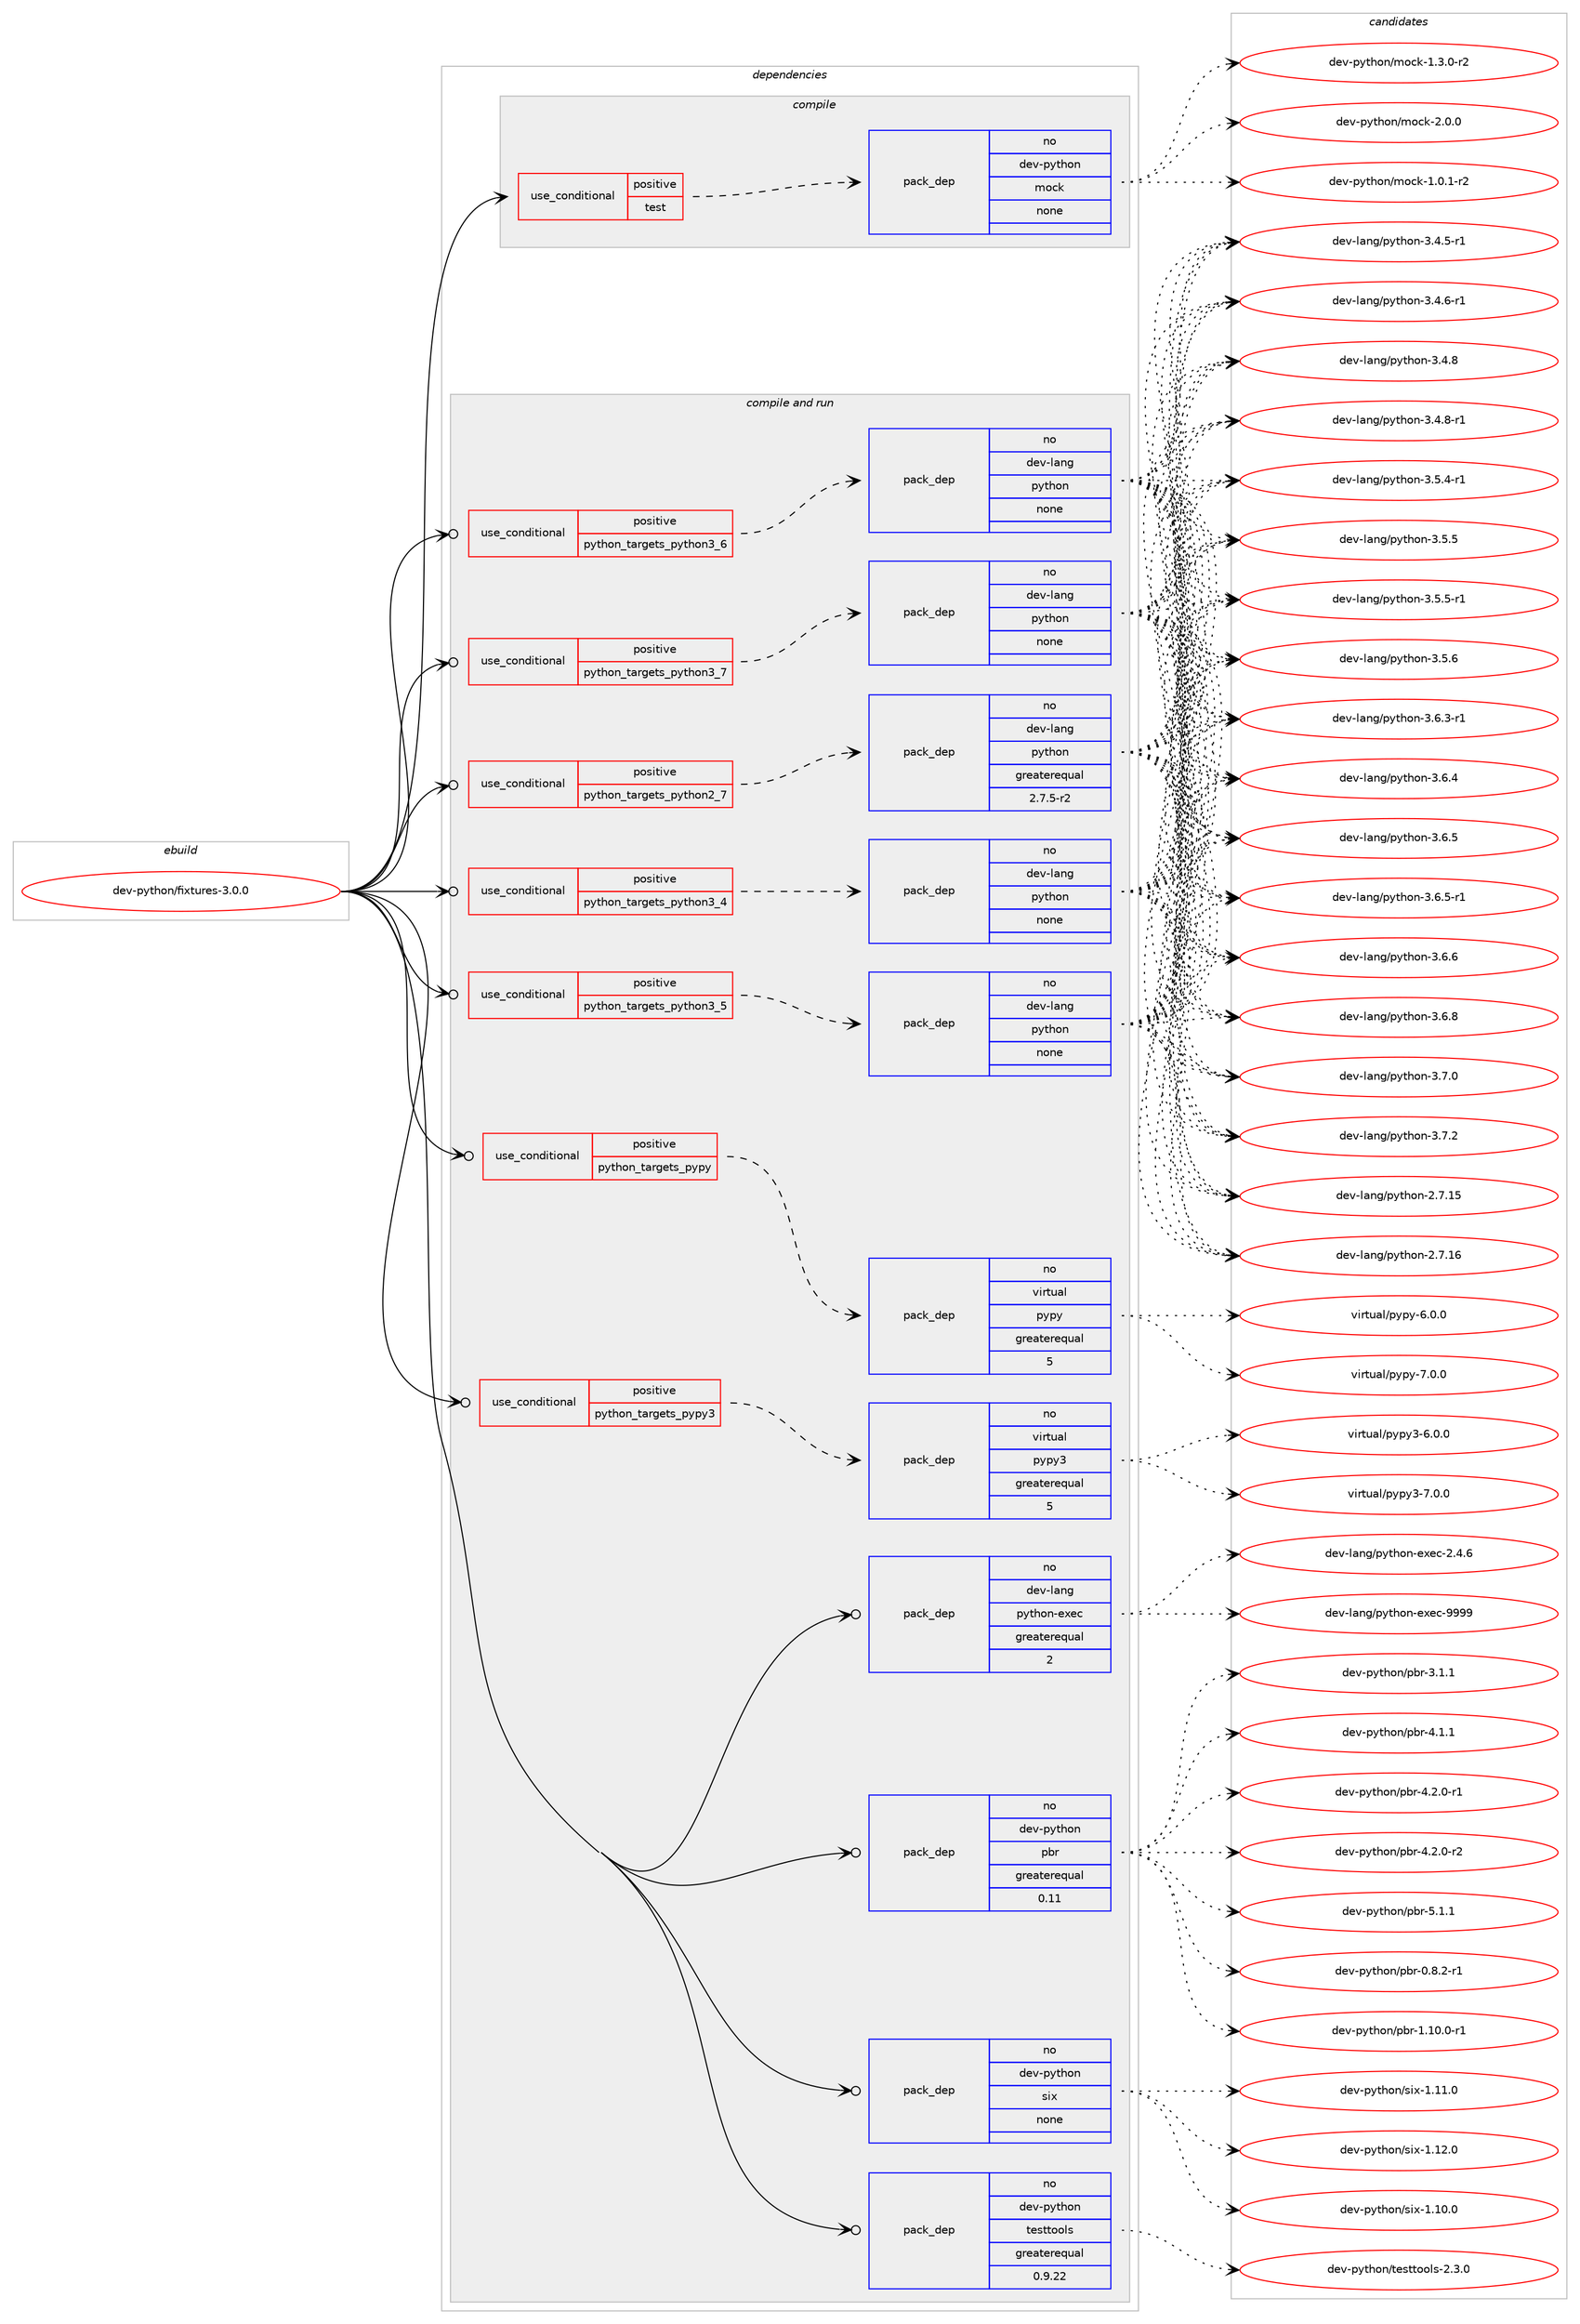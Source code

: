 digraph prolog {

# *************
# Graph options
# *************

newrank=true;
concentrate=true;
compound=true;
graph [rankdir=LR,fontname=Helvetica,fontsize=10,ranksep=1.5];#, ranksep=2.5, nodesep=0.2];
edge  [arrowhead=vee];
node  [fontname=Helvetica,fontsize=10];

# **********
# The ebuild
# **********

subgraph cluster_leftcol {
color=gray;
rank=same;
label=<<i>ebuild</i>>;
id [label="dev-python/fixtures-3.0.0", color=red, width=4, href="../dev-python/fixtures-3.0.0.svg"];
}

# ****************
# The dependencies
# ****************

subgraph cluster_midcol {
color=gray;
label=<<i>dependencies</i>>;
subgraph cluster_compile {
fillcolor="#eeeeee";
style=filled;
label=<<i>compile</i>>;
subgraph cond374185 {
dependency1408830 [label=<<TABLE BORDER="0" CELLBORDER="1" CELLSPACING="0" CELLPADDING="4"><TR><TD ROWSPAN="3" CELLPADDING="10">use_conditional</TD></TR><TR><TD>positive</TD></TR><TR><TD>test</TD></TR></TABLE>>, shape=none, color=red];
subgraph pack1011386 {
dependency1408831 [label=<<TABLE BORDER="0" CELLBORDER="1" CELLSPACING="0" CELLPADDING="4" WIDTH="220"><TR><TD ROWSPAN="6" CELLPADDING="30">pack_dep</TD></TR><TR><TD WIDTH="110">no</TD></TR><TR><TD>dev-python</TD></TR><TR><TD>mock</TD></TR><TR><TD>none</TD></TR><TR><TD></TD></TR></TABLE>>, shape=none, color=blue];
}
dependency1408830:e -> dependency1408831:w [weight=20,style="dashed",arrowhead="vee"];
}
id:e -> dependency1408830:w [weight=20,style="solid",arrowhead="vee"];
}
subgraph cluster_compileandrun {
fillcolor="#eeeeee";
style=filled;
label=<<i>compile and run</i>>;
subgraph cond374186 {
dependency1408832 [label=<<TABLE BORDER="0" CELLBORDER="1" CELLSPACING="0" CELLPADDING="4"><TR><TD ROWSPAN="3" CELLPADDING="10">use_conditional</TD></TR><TR><TD>positive</TD></TR><TR><TD>python_targets_pypy</TD></TR></TABLE>>, shape=none, color=red];
subgraph pack1011387 {
dependency1408833 [label=<<TABLE BORDER="0" CELLBORDER="1" CELLSPACING="0" CELLPADDING="4" WIDTH="220"><TR><TD ROWSPAN="6" CELLPADDING="30">pack_dep</TD></TR><TR><TD WIDTH="110">no</TD></TR><TR><TD>virtual</TD></TR><TR><TD>pypy</TD></TR><TR><TD>greaterequal</TD></TR><TR><TD>5</TD></TR></TABLE>>, shape=none, color=blue];
}
dependency1408832:e -> dependency1408833:w [weight=20,style="dashed",arrowhead="vee"];
}
id:e -> dependency1408832:w [weight=20,style="solid",arrowhead="odotvee"];
subgraph cond374187 {
dependency1408834 [label=<<TABLE BORDER="0" CELLBORDER="1" CELLSPACING="0" CELLPADDING="4"><TR><TD ROWSPAN="3" CELLPADDING="10">use_conditional</TD></TR><TR><TD>positive</TD></TR><TR><TD>python_targets_pypy3</TD></TR></TABLE>>, shape=none, color=red];
subgraph pack1011388 {
dependency1408835 [label=<<TABLE BORDER="0" CELLBORDER="1" CELLSPACING="0" CELLPADDING="4" WIDTH="220"><TR><TD ROWSPAN="6" CELLPADDING="30">pack_dep</TD></TR><TR><TD WIDTH="110">no</TD></TR><TR><TD>virtual</TD></TR><TR><TD>pypy3</TD></TR><TR><TD>greaterequal</TD></TR><TR><TD>5</TD></TR></TABLE>>, shape=none, color=blue];
}
dependency1408834:e -> dependency1408835:w [weight=20,style="dashed",arrowhead="vee"];
}
id:e -> dependency1408834:w [weight=20,style="solid",arrowhead="odotvee"];
subgraph cond374188 {
dependency1408836 [label=<<TABLE BORDER="0" CELLBORDER="1" CELLSPACING="0" CELLPADDING="4"><TR><TD ROWSPAN="3" CELLPADDING="10">use_conditional</TD></TR><TR><TD>positive</TD></TR><TR><TD>python_targets_python2_7</TD></TR></TABLE>>, shape=none, color=red];
subgraph pack1011389 {
dependency1408837 [label=<<TABLE BORDER="0" CELLBORDER="1" CELLSPACING="0" CELLPADDING="4" WIDTH="220"><TR><TD ROWSPAN="6" CELLPADDING="30">pack_dep</TD></TR><TR><TD WIDTH="110">no</TD></TR><TR><TD>dev-lang</TD></TR><TR><TD>python</TD></TR><TR><TD>greaterequal</TD></TR><TR><TD>2.7.5-r2</TD></TR></TABLE>>, shape=none, color=blue];
}
dependency1408836:e -> dependency1408837:w [weight=20,style="dashed",arrowhead="vee"];
}
id:e -> dependency1408836:w [weight=20,style="solid",arrowhead="odotvee"];
subgraph cond374189 {
dependency1408838 [label=<<TABLE BORDER="0" CELLBORDER="1" CELLSPACING="0" CELLPADDING="4"><TR><TD ROWSPAN="3" CELLPADDING="10">use_conditional</TD></TR><TR><TD>positive</TD></TR><TR><TD>python_targets_python3_4</TD></TR></TABLE>>, shape=none, color=red];
subgraph pack1011390 {
dependency1408839 [label=<<TABLE BORDER="0" CELLBORDER="1" CELLSPACING="0" CELLPADDING="4" WIDTH="220"><TR><TD ROWSPAN="6" CELLPADDING="30">pack_dep</TD></TR><TR><TD WIDTH="110">no</TD></TR><TR><TD>dev-lang</TD></TR><TR><TD>python</TD></TR><TR><TD>none</TD></TR><TR><TD></TD></TR></TABLE>>, shape=none, color=blue];
}
dependency1408838:e -> dependency1408839:w [weight=20,style="dashed",arrowhead="vee"];
}
id:e -> dependency1408838:w [weight=20,style="solid",arrowhead="odotvee"];
subgraph cond374190 {
dependency1408840 [label=<<TABLE BORDER="0" CELLBORDER="1" CELLSPACING="0" CELLPADDING="4"><TR><TD ROWSPAN="3" CELLPADDING="10">use_conditional</TD></TR><TR><TD>positive</TD></TR><TR><TD>python_targets_python3_5</TD></TR></TABLE>>, shape=none, color=red];
subgraph pack1011391 {
dependency1408841 [label=<<TABLE BORDER="0" CELLBORDER="1" CELLSPACING="0" CELLPADDING="4" WIDTH="220"><TR><TD ROWSPAN="6" CELLPADDING="30">pack_dep</TD></TR><TR><TD WIDTH="110">no</TD></TR><TR><TD>dev-lang</TD></TR><TR><TD>python</TD></TR><TR><TD>none</TD></TR><TR><TD></TD></TR></TABLE>>, shape=none, color=blue];
}
dependency1408840:e -> dependency1408841:w [weight=20,style="dashed",arrowhead="vee"];
}
id:e -> dependency1408840:w [weight=20,style="solid",arrowhead="odotvee"];
subgraph cond374191 {
dependency1408842 [label=<<TABLE BORDER="0" CELLBORDER="1" CELLSPACING="0" CELLPADDING="4"><TR><TD ROWSPAN="3" CELLPADDING="10">use_conditional</TD></TR><TR><TD>positive</TD></TR><TR><TD>python_targets_python3_6</TD></TR></TABLE>>, shape=none, color=red];
subgraph pack1011392 {
dependency1408843 [label=<<TABLE BORDER="0" CELLBORDER="1" CELLSPACING="0" CELLPADDING="4" WIDTH="220"><TR><TD ROWSPAN="6" CELLPADDING="30">pack_dep</TD></TR><TR><TD WIDTH="110">no</TD></TR><TR><TD>dev-lang</TD></TR><TR><TD>python</TD></TR><TR><TD>none</TD></TR><TR><TD></TD></TR></TABLE>>, shape=none, color=blue];
}
dependency1408842:e -> dependency1408843:w [weight=20,style="dashed",arrowhead="vee"];
}
id:e -> dependency1408842:w [weight=20,style="solid",arrowhead="odotvee"];
subgraph cond374192 {
dependency1408844 [label=<<TABLE BORDER="0" CELLBORDER="1" CELLSPACING="0" CELLPADDING="4"><TR><TD ROWSPAN="3" CELLPADDING="10">use_conditional</TD></TR><TR><TD>positive</TD></TR><TR><TD>python_targets_python3_7</TD></TR></TABLE>>, shape=none, color=red];
subgraph pack1011393 {
dependency1408845 [label=<<TABLE BORDER="0" CELLBORDER="1" CELLSPACING="0" CELLPADDING="4" WIDTH="220"><TR><TD ROWSPAN="6" CELLPADDING="30">pack_dep</TD></TR><TR><TD WIDTH="110">no</TD></TR><TR><TD>dev-lang</TD></TR><TR><TD>python</TD></TR><TR><TD>none</TD></TR><TR><TD></TD></TR></TABLE>>, shape=none, color=blue];
}
dependency1408844:e -> dependency1408845:w [weight=20,style="dashed",arrowhead="vee"];
}
id:e -> dependency1408844:w [weight=20,style="solid",arrowhead="odotvee"];
subgraph pack1011394 {
dependency1408846 [label=<<TABLE BORDER="0" CELLBORDER="1" CELLSPACING="0" CELLPADDING="4" WIDTH="220"><TR><TD ROWSPAN="6" CELLPADDING="30">pack_dep</TD></TR><TR><TD WIDTH="110">no</TD></TR><TR><TD>dev-lang</TD></TR><TR><TD>python-exec</TD></TR><TR><TD>greaterequal</TD></TR><TR><TD>2</TD></TR></TABLE>>, shape=none, color=blue];
}
id:e -> dependency1408846:w [weight=20,style="solid",arrowhead="odotvee"];
subgraph pack1011395 {
dependency1408847 [label=<<TABLE BORDER="0" CELLBORDER="1" CELLSPACING="0" CELLPADDING="4" WIDTH="220"><TR><TD ROWSPAN="6" CELLPADDING="30">pack_dep</TD></TR><TR><TD WIDTH="110">no</TD></TR><TR><TD>dev-python</TD></TR><TR><TD>pbr</TD></TR><TR><TD>greaterequal</TD></TR><TR><TD>0.11</TD></TR></TABLE>>, shape=none, color=blue];
}
id:e -> dependency1408847:w [weight=20,style="solid",arrowhead="odotvee"];
subgraph pack1011396 {
dependency1408848 [label=<<TABLE BORDER="0" CELLBORDER="1" CELLSPACING="0" CELLPADDING="4" WIDTH="220"><TR><TD ROWSPAN="6" CELLPADDING="30">pack_dep</TD></TR><TR><TD WIDTH="110">no</TD></TR><TR><TD>dev-python</TD></TR><TR><TD>six</TD></TR><TR><TD>none</TD></TR><TR><TD></TD></TR></TABLE>>, shape=none, color=blue];
}
id:e -> dependency1408848:w [weight=20,style="solid",arrowhead="odotvee"];
subgraph pack1011397 {
dependency1408849 [label=<<TABLE BORDER="0" CELLBORDER="1" CELLSPACING="0" CELLPADDING="4" WIDTH="220"><TR><TD ROWSPAN="6" CELLPADDING="30">pack_dep</TD></TR><TR><TD WIDTH="110">no</TD></TR><TR><TD>dev-python</TD></TR><TR><TD>testtools</TD></TR><TR><TD>greaterequal</TD></TR><TR><TD>0.9.22</TD></TR></TABLE>>, shape=none, color=blue];
}
id:e -> dependency1408849:w [weight=20,style="solid",arrowhead="odotvee"];
}
subgraph cluster_run {
fillcolor="#eeeeee";
style=filled;
label=<<i>run</i>>;
}
}

# **************
# The candidates
# **************

subgraph cluster_choices {
rank=same;
color=gray;
label=<<i>candidates</i>>;

subgraph choice1011386 {
color=black;
nodesep=1;
choice1001011184511212111610411111047109111991074549464846494511450 [label="dev-python/mock-1.0.1-r2", color=red, width=4,href="../dev-python/mock-1.0.1-r2.svg"];
choice1001011184511212111610411111047109111991074549465146484511450 [label="dev-python/mock-1.3.0-r2", color=red, width=4,href="../dev-python/mock-1.3.0-r2.svg"];
choice100101118451121211161041111104710911199107455046484648 [label="dev-python/mock-2.0.0", color=red, width=4,href="../dev-python/mock-2.0.0.svg"];
dependency1408831:e -> choice1001011184511212111610411111047109111991074549464846494511450:w [style=dotted,weight="100"];
dependency1408831:e -> choice1001011184511212111610411111047109111991074549465146484511450:w [style=dotted,weight="100"];
dependency1408831:e -> choice100101118451121211161041111104710911199107455046484648:w [style=dotted,weight="100"];
}
subgraph choice1011387 {
color=black;
nodesep=1;
choice1181051141161179710847112121112121455446484648 [label="virtual/pypy-6.0.0", color=red, width=4,href="../virtual/pypy-6.0.0.svg"];
choice1181051141161179710847112121112121455546484648 [label="virtual/pypy-7.0.0", color=red, width=4,href="../virtual/pypy-7.0.0.svg"];
dependency1408833:e -> choice1181051141161179710847112121112121455446484648:w [style=dotted,weight="100"];
dependency1408833:e -> choice1181051141161179710847112121112121455546484648:w [style=dotted,weight="100"];
}
subgraph choice1011388 {
color=black;
nodesep=1;
choice118105114116117971084711212111212151455446484648 [label="virtual/pypy3-6.0.0", color=red, width=4,href="../virtual/pypy3-6.0.0.svg"];
choice118105114116117971084711212111212151455546484648 [label="virtual/pypy3-7.0.0", color=red, width=4,href="../virtual/pypy3-7.0.0.svg"];
dependency1408835:e -> choice118105114116117971084711212111212151455446484648:w [style=dotted,weight="100"];
dependency1408835:e -> choice118105114116117971084711212111212151455546484648:w [style=dotted,weight="100"];
}
subgraph choice1011389 {
color=black;
nodesep=1;
choice10010111845108971101034711212111610411111045504655464953 [label="dev-lang/python-2.7.15", color=red, width=4,href="../dev-lang/python-2.7.15.svg"];
choice10010111845108971101034711212111610411111045504655464954 [label="dev-lang/python-2.7.16", color=red, width=4,href="../dev-lang/python-2.7.16.svg"];
choice1001011184510897110103471121211161041111104551465246534511449 [label="dev-lang/python-3.4.5-r1", color=red, width=4,href="../dev-lang/python-3.4.5-r1.svg"];
choice1001011184510897110103471121211161041111104551465246544511449 [label="dev-lang/python-3.4.6-r1", color=red, width=4,href="../dev-lang/python-3.4.6-r1.svg"];
choice100101118451089711010347112121116104111110455146524656 [label="dev-lang/python-3.4.8", color=red, width=4,href="../dev-lang/python-3.4.8.svg"];
choice1001011184510897110103471121211161041111104551465246564511449 [label="dev-lang/python-3.4.8-r1", color=red, width=4,href="../dev-lang/python-3.4.8-r1.svg"];
choice1001011184510897110103471121211161041111104551465346524511449 [label="dev-lang/python-3.5.4-r1", color=red, width=4,href="../dev-lang/python-3.5.4-r1.svg"];
choice100101118451089711010347112121116104111110455146534653 [label="dev-lang/python-3.5.5", color=red, width=4,href="../dev-lang/python-3.5.5.svg"];
choice1001011184510897110103471121211161041111104551465346534511449 [label="dev-lang/python-3.5.5-r1", color=red, width=4,href="../dev-lang/python-3.5.5-r1.svg"];
choice100101118451089711010347112121116104111110455146534654 [label="dev-lang/python-3.5.6", color=red, width=4,href="../dev-lang/python-3.5.6.svg"];
choice1001011184510897110103471121211161041111104551465446514511449 [label="dev-lang/python-3.6.3-r1", color=red, width=4,href="../dev-lang/python-3.6.3-r1.svg"];
choice100101118451089711010347112121116104111110455146544652 [label="dev-lang/python-3.6.4", color=red, width=4,href="../dev-lang/python-3.6.4.svg"];
choice100101118451089711010347112121116104111110455146544653 [label="dev-lang/python-3.6.5", color=red, width=4,href="../dev-lang/python-3.6.5.svg"];
choice1001011184510897110103471121211161041111104551465446534511449 [label="dev-lang/python-3.6.5-r1", color=red, width=4,href="../dev-lang/python-3.6.5-r1.svg"];
choice100101118451089711010347112121116104111110455146544654 [label="dev-lang/python-3.6.6", color=red, width=4,href="../dev-lang/python-3.6.6.svg"];
choice100101118451089711010347112121116104111110455146544656 [label="dev-lang/python-3.6.8", color=red, width=4,href="../dev-lang/python-3.6.8.svg"];
choice100101118451089711010347112121116104111110455146554648 [label="dev-lang/python-3.7.0", color=red, width=4,href="../dev-lang/python-3.7.0.svg"];
choice100101118451089711010347112121116104111110455146554650 [label="dev-lang/python-3.7.2", color=red, width=4,href="../dev-lang/python-3.7.2.svg"];
dependency1408837:e -> choice10010111845108971101034711212111610411111045504655464953:w [style=dotted,weight="100"];
dependency1408837:e -> choice10010111845108971101034711212111610411111045504655464954:w [style=dotted,weight="100"];
dependency1408837:e -> choice1001011184510897110103471121211161041111104551465246534511449:w [style=dotted,weight="100"];
dependency1408837:e -> choice1001011184510897110103471121211161041111104551465246544511449:w [style=dotted,weight="100"];
dependency1408837:e -> choice100101118451089711010347112121116104111110455146524656:w [style=dotted,weight="100"];
dependency1408837:e -> choice1001011184510897110103471121211161041111104551465246564511449:w [style=dotted,weight="100"];
dependency1408837:e -> choice1001011184510897110103471121211161041111104551465346524511449:w [style=dotted,weight="100"];
dependency1408837:e -> choice100101118451089711010347112121116104111110455146534653:w [style=dotted,weight="100"];
dependency1408837:e -> choice1001011184510897110103471121211161041111104551465346534511449:w [style=dotted,weight="100"];
dependency1408837:e -> choice100101118451089711010347112121116104111110455146534654:w [style=dotted,weight="100"];
dependency1408837:e -> choice1001011184510897110103471121211161041111104551465446514511449:w [style=dotted,weight="100"];
dependency1408837:e -> choice100101118451089711010347112121116104111110455146544652:w [style=dotted,weight="100"];
dependency1408837:e -> choice100101118451089711010347112121116104111110455146544653:w [style=dotted,weight="100"];
dependency1408837:e -> choice1001011184510897110103471121211161041111104551465446534511449:w [style=dotted,weight="100"];
dependency1408837:e -> choice100101118451089711010347112121116104111110455146544654:w [style=dotted,weight="100"];
dependency1408837:e -> choice100101118451089711010347112121116104111110455146544656:w [style=dotted,weight="100"];
dependency1408837:e -> choice100101118451089711010347112121116104111110455146554648:w [style=dotted,weight="100"];
dependency1408837:e -> choice100101118451089711010347112121116104111110455146554650:w [style=dotted,weight="100"];
}
subgraph choice1011390 {
color=black;
nodesep=1;
choice10010111845108971101034711212111610411111045504655464953 [label="dev-lang/python-2.7.15", color=red, width=4,href="../dev-lang/python-2.7.15.svg"];
choice10010111845108971101034711212111610411111045504655464954 [label="dev-lang/python-2.7.16", color=red, width=4,href="../dev-lang/python-2.7.16.svg"];
choice1001011184510897110103471121211161041111104551465246534511449 [label="dev-lang/python-3.4.5-r1", color=red, width=4,href="../dev-lang/python-3.4.5-r1.svg"];
choice1001011184510897110103471121211161041111104551465246544511449 [label="dev-lang/python-3.4.6-r1", color=red, width=4,href="../dev-lang/python-3.4.6-r1.svg"];
choice100101118451089711010347112121116104111110455146524656 [label="dev-lang/python-3.4.8", color=red, width=4,href="../dev-lang/python-3.4.8.svg"];
choice1001011184510897110103471121211161041111104551465246564511449 [label="dev-lang/python-3.4.8-r1", color=red, width=4,href="../dev-lang/python-3.4.8-r1.svg"];
choice1001011184510897110103471121211161041111104551465346524511449 [label="dev-lang/python-3.5.4-r1", color=red, width=4,href="../dev-lang/python-3.5.4-r1.svg"];
choice100101118451089711010347112121116104111110455146534653 [label="dev-lang/python-3.5.5", color=red, width=4,href="../dev-lang/python-3.5.5.svg"];
choice1001011184510897110103471121211161041111104551465346534511449 [label="dev-lang/python-3.5.5-r1", color=red, width=4,href="../dev-lang/python-3.5.5-r1.svg"];
choice100101118451089711010347112121116104111110455146534654 [label="dev-lang/python-3.5.6", color=red, width=4,href="../dev-lang/python-3.5.6.svg"];
choice1001011184510897110103471121211161041111104551465446514511449 [label="dev-lang/python-3.6.3-r1", color=red, width=4,href="../dev-lang/python-3.6.3-r1.svg"];
choice100101118451089711010347112121116104111110455146544652 [label="dev-lang/python-3.6.4", color=red, width=4,href="../dev-lang/python-3.6.4.svg"];
choice100101118451089711010347112121116104111110455146544653 [label="dev-lang/python-3.6.5", color=red, width=4,href="../dev-lang/python-3.6.5.svg"];
choice1001011184510897110103471121211161041111104551465446534511449 [label="dev-lang/python-3.6.5-r1", color=red, width=4,href="../dev-lang/python-3.6.5-r1.svg"];
choice100101118451089711010347112121116104111110455146544654 [label="dev-lang/python-3.6.6", color=red, width=4,href="../dev-lang/python-3.6.6.svg"];
choice100101118451089711010347112121116104111110455146544656 [label="dev-lang/python-3.6.8", color=red, width=4,href="../dev-lang/python-3.6.8.svg"];
choice100101118451089711010347112121116104111110455146554648 [label="dev-lang/python-3.7.0", color=red, width=4,href="../dev-lang/python-3.7.0.svg"];
choice100101118451089711010347112121116104111110455146554650 [label="dev-lang/python-3.7.2", color=red, width=4,href="../dev-lang/python-3.7.2.svg"];
dependency1408839:e -> choice10010111845108971101034711212111610411111045504655464953:w [style=dotted,weight="100"];
dependency1408839:e -> choice10010111845108971101034711212111610411111045504655464954:w [style=dotted,weight="100"];
dependency1408839:e -> choice1001011184510897110103471121211161041111104551465246534511449:w [style=dotted,weight="100"];
dependency1408839:e -> choice1001011184510897110103471121211161041111104551465246544511449:w [style=dotted,weight="100"];
dependency1408839:e -> choice100101118451089711010347112121116104111110455146524656:w [style=dotted,weight="100"];
dependency1408839:e -> choice1001011184510897110103471121211161041111104551465246564511449:w [style=dotted,weight="100"];
dependency1408839:e -> choice1001011184510897110103471121211161041111104551465346524511449:w [style=dotted,weight="100"];
dependency1408839:e -> choice100101118451089711010347112121116104111110455146534653:w [style=dotted,weight="100"];
dependency1408839:e -> choice1001011184510897110103471121211161041111104551465346534511449:w [style=dotted,weight="100"];
dependency1408839:e -> choice100101118451089711010347112121116104111110455146534654:w [style=dotted,weight="100"];
dependency1408839:e -> choice1001011184510897110103471121211161041111104551465446514511449:w [style=dotted,weight="100"];
dependency1408839:e -> choice100101118451089711010347112121116104111110455146544652:w [style=dotted,weight="100"];
dependency1408839:e -> choice100101118451089711010347112121116104111110455146544653:w [style=dotted,weight="100"];
dependency1408839:e -> choice1001011184510897110103471121211161041111104551465446534511449:w [style=dotted,weight="100"];
dependency1408839:e -> choice100101118451089711010347112121116104111110455146544654:w [style=dotted,weight="100"];
dependency1408839:e -> choice100101118451089711010347112121116104111110455146544656:w [style=dotted,weight="100"];
dependency1408839:e -> choice100101118451089711010347112121116104111110455146554648:w [style=dotted,weight="100"];
dependency1408839:e -> choice100101118451089711010347112121116104111110455146554650:w [style=dotted,weight="100"];
}
subgraph choice1011391 {
color=black;
nodesep=1;
choice10010111845108971101034711212111610411111045504655464953 [label="dev-lang/python-2.7.15", color=red, width=4,href="../dev-lang/python-2.7.15.svg"];
choice10010111845108971101034711212111610411111045504655464954 [label="dev-lang/python-2.7.16", color=red, width=4,href="../dev-lang/python-2.7.16.svg"];
choice1001011184510897110103471121211161041111104551465246534511449 [label="dev-lang/python-3.4.5-r1", color=red, width=4,href="../dev-lang/python-3.4.5-r1.svg"];
choice1001011184510897110103471121211161041111104551465246544511449 [label="dev-lang/python-3.4.6-r1", color=red, width=4,href="../dev-lang/python-3.4.6-r1.svg"];
choice100101118451089711010347112121116104111110455146524656 [label="dev-lang/python-3.4.8", color=red, width=4,href="../dev-lang/python-3.4.8.svg"];
choice1001011184510897110103471121211161041111104551465246564511449 [label="dev-lang/python-3.4.8-r1", color=red, width=4,href="../dev-lang/python-3.4.8-r1.svg"];
choice1001011184510897110103471121211161041111104551465346524511449 [label="dev-lang/python-3.5.4-r1", color=red, width=4,href="../dev-lang/python-3.5.4-r1.svg"];
choice100101118451089711010347112121116104111110455146534653 [label="dev-lang/python-3.5.5", color=red, width=4,href="../dev-lang/python-3.5.5.svg"];
choice1001011184510897110103471121211161041111104551465346534511449 [label="dev-lang/python-3.5.5-r1", color=red, width=4,href="../dev-lang/python-3.5.5-r1.svg"];
choice100101118451089711010347112121116104111110455146534654 [label="dev-lang/python-3.5.6", color=red, width=4,href="../dev-lang/python-3.5.6.svg"];
choice1001011184510897110103471121211161041111104551465446514511449 [label="dev-lang/python-3.6.3-r1", color=red, width=4,href="../dev-lang/python-3.6.3-r1.svg"];
choice100101118451089711010347112121116104111110455146544652 [label="dev-lang/python-3.6.4", color=red, width=4,href="../dev-lang/python-3.6.4.svg"];
choice100101118451089711010347112121116104111110455146544653 [label="dev-lang/python-3.6.5", color=red, width=4,href="../dev-lang/python-3.6.5.svg"];
choice1001011184510897110103471121211161041111104551465446534511449 [label="dev-lang/python-3.6.5-r1", color=red, width=4,href="../dev-lang/python-3.6.5-r1.svg"];
choice100101118451089711010347112121116104111110455146544654 [label="dev-lang/python-3.6.6", color=red, width=4,href="../dev-lang/python-3.6.6.svg"];
choice100101118451089711010347112121116104111110455146544656 [label="dev-lang/python-3.6.8", color=red, width=4,href="../dev-lang/python-3.6.8.svg"];
choice100101118451089711010347112121116104111110455146554648 [label="dev-lang/python-3.7.0", color=red, width=4,href="../dev-lang/python-3.7.0.svg"];
choice100101118451089711010347112121116104111110455146554650 [label="dev-lang/python-3.7.2", color=red, width=4,href="../dev-lang/python-3.7.2.svg"];
dependency1408841:e -> choice10010111845108971101034711212111610411111045504655464953:w [style=dotted,weight="100"];
dependency1408841:e -> choice10010111845108971101034711212111610411111045504655464954:w [style=dotted,weight="100"];
dependency1408841:e -> choice1001011184510897110103471121211161041111104551465246534511449:w [style=dotted,weight="100"];
dependency1408841:e -> choice1001011184510897110103471121211161041111104551465246544511449:w [style=dotted,weight="100"];
dependency1408841:e -> choice100101118451089711010347112121116104111110455146524656:w [style=dotted,weight="100"];
dependency1408841:e -> choice1001011184510897110103471121211161041111104551465246564511449:w [style=dotted,weight="100"];
dependency1408841:e -> choice1001011184510897110103471121211161041111104551465346524511449:w [style=dotted,weight="100"];
dependency1408841:e -> choice100101118451089711010347112121116104111110455146534653:w [style=dotted,weight="100"];
dependency1408841:e -> choice1001011184510897110103471121211161041111104551465346534511449:w [style=dotted,weight="100"];
dependency1408841:e -> choice100101118451089711010347112121116104111110455146534654:w [style=dotted,weight="100"];
dependency1408841:e -> choice1001011184510897110103471121211161041111104551465446514511449:w [style=dotted,weight="100"];
dependency1408841:e -> choice100101118451089711010347112121116104111110455146544652:w [style=dotted,weight="100"];
dependency1408841:e -> choice100101118451089711010347112121116104111110455146544653:w [style=dotted,weight="100"];
dependency1408841:e -> choice1001011184510897110103471121211161041111104551465446534511449:w [style=dotted,weight="100"];
dependency1408841:e -> choice100101118451089711010347112121116104111110455146544654:w [style=dotted,weight="100"];
dependency1408841:e -> choice100101118451089711010347112121116104111110455146544656:w [style=dotted,weight="100"];
dependency1408841:e -> choice100101118451089711010347112121116104111110455146554648:w [style=dotted,weight="100"];
dependency1408841:e -> choice100101118451089711010347112121116104111110455146554650:w [style=dotted,weight="100"];
}
subgraph choice1011392 {
color=black;
nodesep=1;
choice10010111845108971101034711212111610411111045504655464953 [label="dev-lang/python-2.7.15", color=red, width=4,href="../dev-lang/python-2.7.15.svg"];
choice10010111845108971101034711212111610411111045504655464954 [label="dev-lang/python-2.7.16", color=red, width=4,href="../dev-lang/python-2.7.16.svg"];
choice1001011184510897110103471121211161041111104551465246534511449 [label="dev-lang/python-3.4.5-r1", color=red, width=4,href="../dev-lang/python-3.4.5-r1.svg"];
choice1001011184510897110103471121211161041111104551465246544511449 [label="dev-lang/python-3.4.6-r1", color=red, width=4,href="../dev-lang/python-3.4.6-r1.svg"];
choice100101118451089711010347112121116104111110455146524656 [label="dev-lang/python-3.4.8", color=red, width=4,href="../dev-lang/python-3.4.8.svg"];
choice1001011184510897110103471121211161041111104551465246564511449 [label="dev-lang/python-3.4.8-r1", color=red, width=4,href="../dev-lang/python-3.4.8-r1.svg"];
choice1001011184510897110103471121211161041111104551465346524511449 [label="dev-lang/python-3.5.4-r1", color=red, width=4,href="../dev-lang/python-3.5.4-r1.svg"];
choice100101118451089711010347112121116104111110455146534653 [label="dev-lang/python-3.5.5", color=red, width=4,href="../dev-lang/python-3.5.5.svg"];
choice1001011184510897110103471121211161041111104551465346534511449 [label="dev-lang/python-3.5.5-r1", color=red, width=4,href="../dev-lang/python-3.5.5-r1.svg"];
choice100101118451089711010347112121116104111110455146534654 [label="dev-lang/python-3.5.6", color=red, width=4,href="../dev-lang/python-3.5.6.svg"];
choice1001011184510897110103471121211161041111104551465446514511449 [label="dev-lang/python-3.6.3-r1", color=red, width=4,href="../dev-lang/python-3.6.3-r1.svg"];
choice100101118451089711010347112121116104111110455146544652 [label="dev-lang/python-3.6.4", color=red, width=4,href="../dev-lang/python-3.6.4.svg"];
choice100101118451089711010347112121116104111110455146544653 [label="dev-lang/python-3.6.5", color=red, width=4,href="../dev-lang/python-3.6.5.svg"];
choice1001011184510897110103471121211161041111104551465446534511449 [label="dev-lang/python-3.6.5-r1", color=red, width=4,href="../dev-lang/python-3.6.5-r1.svg"];
choice100101118451089711010347112121116104111110455146544654 [label="dev-lang/python-3.6.6", color=red, width=4,href="../dev-lang/python-3.6.6.svg"];
choice100101118451089711010347112121116104111110455146544656 [label="dev-lang/python-3.6.8", color=red, width=4,href="../dev-lang/python-3.6.8.svg"];
choice100101118451089711010347112121116104111110455146554648 [label="dev-lang/python-3.7.0", color=red, width=4,href="../dev-lang/python-3.7.0.svg"];
choice100101118451089711010347112121116104111110455146554650 [label="dev-lang/python-3.7.2", color=red, width=4,href="../dev-lang/python-3.7.2.svg"];
dependency1408843:e -> choice10010111845108971101034711212111610411111045504655464953:w [style=dotted,weight="100"];
dependency1408843:e -> choice10010111845108971101034711212111610411111045504655464954:w [style=dotted,weight="100"];
dependency1408843:e -> choice1001011184510897110103471121211161041111104551465246534511449:w [style=dotted,weight="100"];
dependency1408843:e -> choice1001011184510897110103471121211161041111104551465246544511449:w [style=dotted,weight="100"];
dependency1408843:e -> choice100101118451089711010347112121116104111110455146524656:w [style=dotted,weight="100"];
dependency1408843:e -> choice1001011184510897110103471121211161041111104551465246564511449:w [style=dotted,weight="100"];
dependency1408843:e -> choice1001011184510897110103471121211161041111104551465346524511449:w [style=dotted,weight="100"];
dependency1408843:e -> choice100101118451089711010347112121116104111110455146534653:w [style=dotted,weight="100"];
dependency1408843:e -> choice1001011184510897110103471121211161041111104551465346534511449:w [style=dotted,weight="100"];
dependency1408843:e -> choice100101118451089711010347112121116104111110455146534654:w [style=dotted,weight="100"];
dependency1408843:e -> choice1001011184510897110103471121211161041111104551465446514511449:w [style=dotted,weight="100"];
dependency1408843:e -> choice100101118451089711010347112121116104111110455146544652:w [style=dotted,weight="100"];
dependency1408843:e -> choice100101118451089711010347112121116104111110455146544653:w [style=dotted,weight="100"];
dependency1408843:e -> choice1001011184510897110103471121211161041111104551465446534511449:w [style=dotted,weight="100"];
dependency1408843:e -> choice100101118451089711010347112121116104111110455146544654:w [style=dotted,weight="100"];
dependency1408843:e -> choice100101118451089711010347112121116104111110455146544656:w [style=dotted,weight="100"];
dependency1408843:e -> choice100101118451089711010347112121116104111110455146554648:w [style=dotted,weight="100"];
dependency1408843:e -> choice100101118451089711010347112121116104111110455146554650:w [style=dotted,weight="100"];
}
subgraph choice1011393 {
color=black;
nodesep=1;
choice10010111845108971101034711212111610411111045504655464953 [label="dev-lang/python-2.7.15", color=red, width=4,href="../dev-lang/python-2.7.15.svg"];
choice10010111845108971101034711212111610411111045504655464954 [label="dev-lang/python-2.7.16", color=red, width=4,href="../dev-lang/python-2.7.16.svg"];
choice1001011184510897110103471121211161041111104551465246534511449 [label="dev-lang/python-3.4.5-r1", color=red, width=4,href="../dev-lang/python-3.4.5-r1.svg"];
choice1001011184510897110103471121211161041111104551465246544511449 [label="dev-lang/python-3.4.6-r1", color=red, width=4,href="../dev-lang/python-3.4.6-r1.svg"];
choice100101118451089711010347112121116104111110455146524656 [label="dev-lang/python-3.4.8", color=red, width=4,href="../dev-lang/python-3.4.8.svg"];
choice1001011184510897110103471121211161041111104551465246564511449 [label="dev-lang/python-3.4.8-r1", color=red, width=4,href="../dev-lang/python-3.4.8-r1.svg"];
choice1001011184510897110103471121211161041111104551465346524511449 [label="dev-lang/python-3.5.4-r1", color=red, width=4,href="../dev-lang/python-3.5.4-r1.svg"];
choice100101118451089711010347112121116104111110455146534653 [label="dev-lang/python-3.5.5", color=red, width=4,href="../dev-lang/python-3.5.5.svg"];
choice1001011184510897110103471121211161041111104551465346534511449 [label="dev-lang/python-3.5.5-r1", color=red, width=4,href="../dev-lang/python-3.5.5-r1.svg"];
choice100101118451089711010347112121116104111110455146534654 [label="dev-lang/python-3.5.6", color=red, width=4,href="../dev-lang/python-3.5.6.svg"];
choice1001011184510897110103471121211161041111104551465446514511449 [label="dev-lang/python-3.6.3-r1", color=red, width=4,href="../dev-lang/python-3.6.3-r1.svg"];
choice100101118451089711010347112121116104111110455146544652 [label="dev-lang/python-3.6.4", color=red, width=4,href="../dev-lang/python-3.6.4.svg"];
choice100101118451089711010347112121116104111110455146544653 [label="dev-lang/python-3.6.5", color=red, width=4,href="../dev-lang/python-3.6.5.svg"];
choice1001011184510897110103471121211161041111104551465446534511449 [label="dev-lang/python-3.6.5-r1", color=red, width=4,href="../dev-lang/python-3.6.5-r1.svg"];
choice100101118451089711010347112121116104111110455146544654 [label="dev-lang/python-3.6.6", color=red, width=4,href="../dev-lang/python-3.6.6.svg"];
choice100101118451089711010347112121116104111110455146544656 [label="dev-lang/python-3.6.8", color=red, width=4,href="../dev-lang/python-3.6.8.svg"];
choice100101118451089711010347112121116104111110455146554648 [label="dev-lang/python-3.7.0", color=red, width=4,href="../dev-lang/python-3.7.0.svg"];
choice100101118451089711010347112121116104111110455146554650 [label="dev-lang/python-3.7.2", color=red, width=4,href="../dev-lang/python-3.7.2.svg"];
dependency1408845:e -> choice10010111845108971101034711212111610411111045504655464953:w [style=dotted,weight="100"];
dependency1408845:e -> choice10010111845108971101034711212111610411111045504655464954:w [style=dotted,weight="100"];
dependency1408845:e -> choice1001011184510897110103471121211161041111104551465246534511449:w [style=dotted,weight="100"];
dependency1408845:e -> choice1001011184510897110103471121211161041111104551465246544511449:w [style=dotted,weight="100"];
dependency1408845:e -> choice100101118451089711010347112121116104111110455146524656:w [style=dotted,weight="100"];
dependency1408845:e -> choice1001011184510897110103471121211161041111104551465246564511449:w [style=dotted,weight="100"];
dependency1408845:e -> choice1001011184510897110103471121211161041111104551465346524511449:w [style=dotted,weight="100"];
dependency1408845:e -> choice100101118451089711010347112121116104111110455146534653:w [style=dotted,weight="100"];
dependency1408845:e -> choice1001011184510897110103471121211161041111104551465346534511449:w [style=dotted,weight="100"];
dependency1408845:e -> choice100101118451089711010347112121116104111110455146534654:w [style=dotted,weight="100"];
dependency1408845:e -> choice1001011184510897110103471121211161041111104551465446514511449:w [style=dotted,weight="100"];
dependency1408845:e -> choice100101118451089711010347112121116104111110455146544652:w [style=dotted,weight="100"];
dependency1408845:e -> choice100101118451089711010347112121116104111110455146544653:w [style=dotted,weight="100"];
dependency1408845:e -> choice1001011184510897110103471121211161041111104551465446534511449:w [style=dotted,weight="100"];
dependency1408845:e -> choice100101118451089711010347112121116104111110455146544654:w [style=dotted,weight="100"];
dependency1408845:e -> choice100101118451089711010347112121116104111110455146544656:w [style=dotted,weight="100"];
dependency1408845:e -> choice100101118451089711010347112121116104111110455146554648:w [style=dotted,weight="100"];
dependency1408845:e -> choice100101118451089711010347112121116104111110455146554650:w [style=dotted,weight="100"];
}
subgraph choice1011394 {
color=black;
nodesep=1;
choice1001011184510897110103471121211161041111104510112010199455046524654 [label="dev-lang/python-exec-2.4.6", color=red, width=4,href="../dev-lang/python-exec-2.4.6.svg"];
choice10010111845108971101034711212111610411111045101120101994557575757 [label="dev-lang/python-exec-9999", color=red, width=4,href="../dev-lang/python-exec-9999.svg"];
dependency1408846:e -> choice1001011184510897110103471121211161041111104510112010199455046524654:w [style=dotted,weight="100"];
dependency1408846:e -> choice10010111845108971101034711212111610411111045101120101994557575757:w [style=dotted,weight="100"];
}
subgraph choice1011395 {
color=black;
nodesep=1;
choice1001011184511212111610411111047112981144548465646504511449 [label="dev-python/pbr-0.8.2-r1", color=red, width=4,href="../dev-python/pbr-0.8.2-r1.svg"];
choice100101118451121211161041111104711298114454946494846484511449 [label="dev-python/pbr-1.10.0-r1", color=red, width=4,href="../dev-python/pbr-1.10.0-r1.svg"];
choice100101118451121211161041111104711298114455146494649 [label="dev-python/pbr-3.1.1", color=red, width=4,href="../dev-python/pbr-3.1.1.svg"];
choice100101118451121211161041111104711298114455246494649 [label="dev-python/pbr-4.1.1", color=red, width=4,href="../dev-python/pbr-4.1.1.svg"];
choice1001011184511212111610411111047112981144552465046484511449 [label="dev-python/pbr-4.2.0-r1", color=red, width=4,href="../dev-python/pbr-4.2.0-r1.svg"];
choice1001011184511212111610411111047112981144552465046484511450 [label="dev-python/pbr-4.2.0-r2", color=red, width=4,href="../dev-python/pbr-4.2.0-r2.svg"];
choice100101118451121211161041111104711298114455346494649 [label="dev-python/pbr-5.1.1", color=red, width=4,href="../dev-python/pbr-5.1.1.svg"];
dependency1408847:e -> choice1001011184511212111610411111047112981144548465646504511449:w [style=dotted,weight="100"];
dependency1408847:e -> choice100101118451121211161041111104711298114454946494846484511449:w [style=dotted,weight="100"];
dependency1408847:e -> choice100101118451121211161041111104711298114455146494649:w [style=dotted,weight="100"];
dependency1408847:e -> choice100101118451121211161041111104711298114455246494649:w [style=dotted,weight="100"];
dependency1408847:e -> choice1001011184511212111610411111047112981144552465046484511449:w [style=dotted,weight="100"];
dependency1408847:e -> choice1001011184511212111610411111047112981144552465046484511450:w [style=dotted,weight="100"];
dependency1408847:e -> choice100101118451121211161041111104711298114455346494649:w [style=dotted,weight="100"];
}
subgraph choice1011396 {
color=black;
nodesep=1;
choice100101118451121211161041111104711510512045494649484648 [label="dev-python/six-1.10.0", color=red, width=4,href="../dev-python/six-1.10.0.svg"];
choice100101118451121211161041111104711510512045494649494648 [label="dev-python/six-1.11.0", color=red, width=4,href="../dev-python/six-1.11.0.svg"];
choice100101118451121211161041111104711510512045494649504648 [label="dev-python/six-1.12.0", color=red, width=4,href="../dev-python/six-1.12.0.svg"];
dependency1408848:e -> choice100101118451121211161041111104711510512045494649484648:w [style=dotted,weight="100"];
dependency1408848:e -> choice100101118451121211161041111104711510512045494649494648:w [style=dotted,weight="100"];
dependency1408848:e -> choice100101118451121211161041111104711510512045494649504648:w [style=dotted,weight="100"];
}
subgraph choice1011397 {
color=black;
nodesep=1;
choice1001011184511212111610411111047116101115116116111111108115455046514648 [label="dev-python/testtools-2.3.0", color=red, width=4,href="../dev-python/testtools-2.3.0.svg"];
dependency1408849:e -> choice1001011184511212111610411111047116101115116116111111108115455046514648:w [style=dotted,weight="100"];
}
}

}
